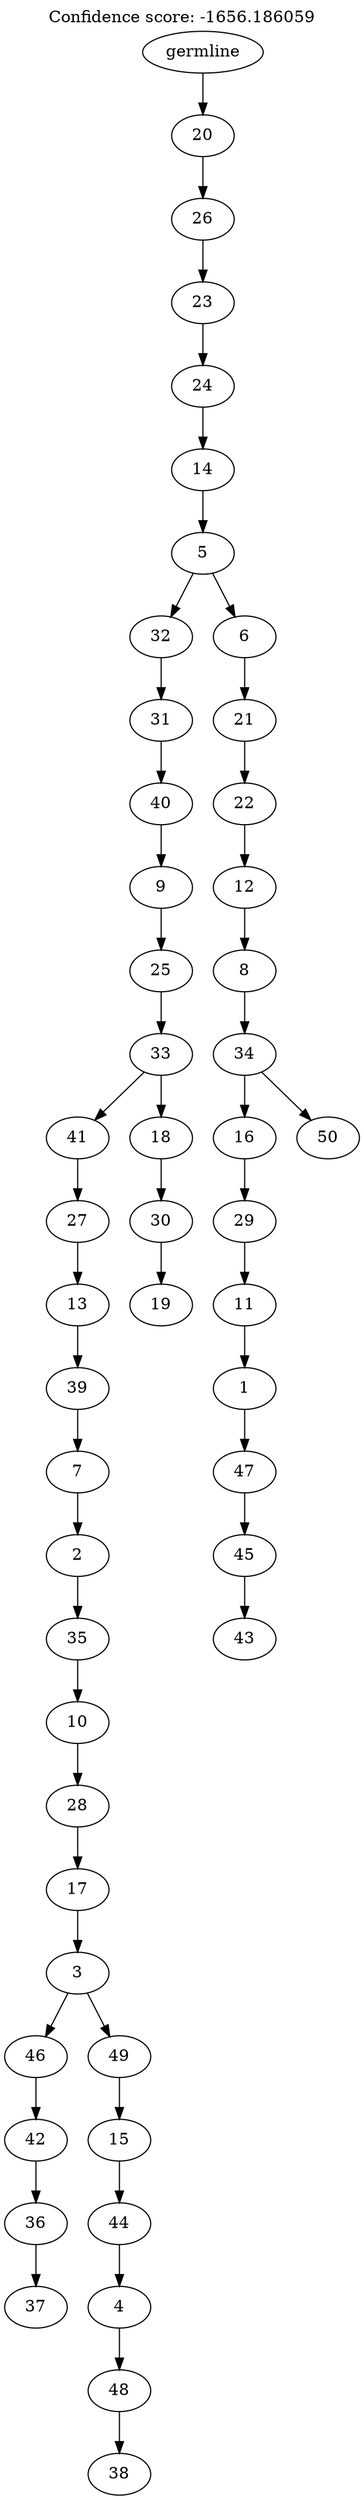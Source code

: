 digraph g {
	"49" -> "50";
	"50" [label="37"];
	"48" -> "49";
	"49" [label="36"];
	"47" -> "48";
	"48" [label="42"];
	"45" -> "46";
	"46" [label="38"];
	"44" -> "45";
	"45" [label="48"];
	"43" -> "44";
	"44" [label="4"];
	"42" -> "43";
	"43" [label="44"];
	"41" -> "42";
	"42" [label="15"];
	"40" -> "41";
	"41" [label="49"];
	"40" -> "47";
	"47" [label="46"];
	"39" -> "40";
	"40" [label="3"];
	"38" -> "39";
	"39" [label="17"];
	"37" -> "38";
	"38" [label="28"];
	"36" -> "37";
	"37" [label="10"];
	"35" -> "36";
	"36" [label="35"];
	"34" -> "35";
	"35" [label="2"];
	"33" -> "34";
	"34" [label="7"];
	"32" -> "33";
	"33" [label="39"];
	"31" -> "32";
	"32" [label="13"];
	"30" -> "31";
	"31" [label="27"];
	"28" -> "29";
	"29" [label="19"];
	"27" -> "28";
	"28" [label="30"];
	"26" -> "27";
	"27" [label="18"];
	"26" -> "30";
	"30" [label="41"];
	"25" -> "26";
	"26" [label="33"];
	"24" -> "25";
	"25" [label="25"];
	"23" -> "24";
	"24" [label="9"];
	"22" -> "23";
	"23" [label="40"];
	"21" -> "22";
	"22" [label="31"];
	"18" -> "19";
	"19" [label="43"];
	"17" -> "18";
	"18" [label="45"];
	"16" -> "17";
	"17" [label="47"];
	"15" -> "16";
	"16" [label="1"];
	"14" -> "15";
	"15" [label="11"];
	"13" -> "14";
	"14" [label="29"];
	"12" -> "13";
	"13" [label="16"];
	"12" -> "20";
	"20" [label="50"];
	"11" -> "12";
	"12" [label="34"];
	"10" -> "11";
	"11" [label="8"];
	"9" -> "10";
	"10" [label="12"];
	"8" -> "9";
	"9" [label="22"];
	"7" -> "8";
	"8" [label="21"];
	"6" -> "7";
	"7" [label="6"];
	"6" -> "21";
	"21" [label="32"];
	"5" -> "6";
	"6" [label="5"];
	"4" -> "5";
	"5" [label="14"];
	"3" -> "4";
	"4" [label="24"];
	"2" -> "3";
	"3" [label="23"];
	"1" -> "2";
	"2" [label="26"];
	"0" -> "1";
	"1" [label="20"];
	"0" [label="germline"];
	labelloc="t";
	label="Confidence score: -1656.186059";
}
